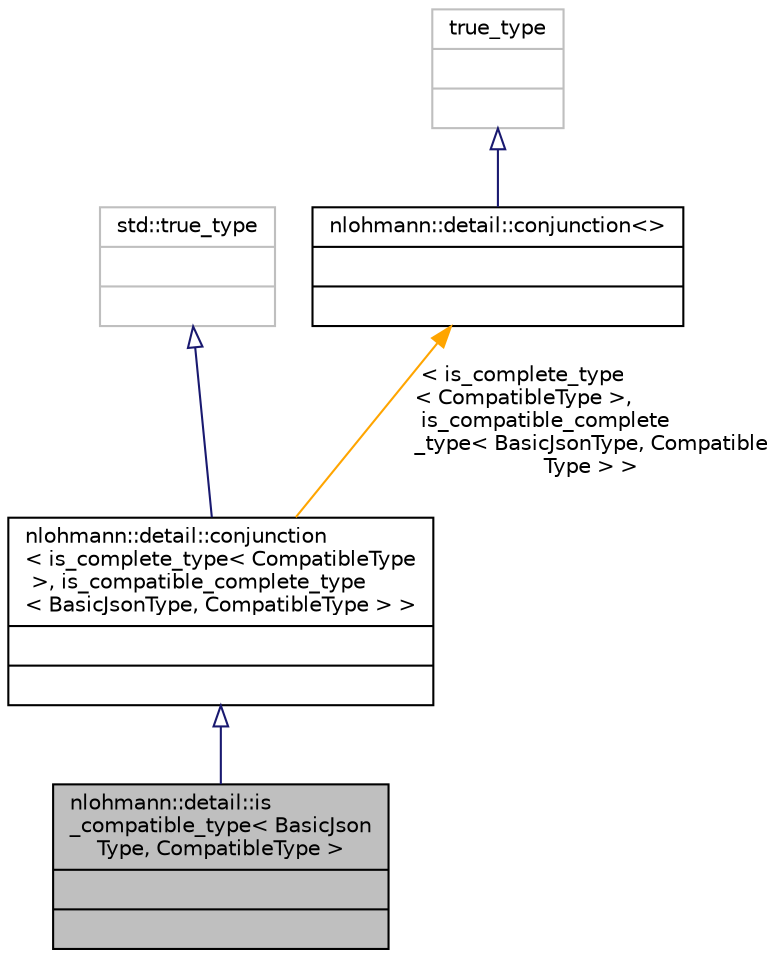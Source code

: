 digraph "nlohmann::detail::is_compatible_type&lt; BasicJsonType, CompatibleType &gt;"
{
 // INTERACTIVE_SVG=YES
  bgcolor="transparent";
  edge [fontname="Helvetica",fontsize="10",labelfontname="Helvetica",labelfontsize="10"];
  node [fontname="Helvetica",fontsize="10",shape=record];
  Node1 [label="{nlohmann::detail::is\l_compatible_type\< BasicJson\lType, CompatibleType \>\n||}",height=0.2,width=0.4,color="black", fillcolor="grey75", style="filled" fontcolor="black"];
  Node2 -> Node1 [dir="back",color="midnightblue",fontsize="10",style="solid",arrowtail="onormal",fontname="Helvetica"];
  Node2 [label="{nlohmann::detail::conjunction\l\< is_complete_type\< CompatibleType\l \>, is_compatible_complete_type\l\< BasicJsonType, CompatibleType \> \>\n||}",height=0.2,width=0.4,color="black",URL="$dd/dde/structnlohmann_1_1detail_1_1conjunction.html"];
  Node3 -> Node2 [dir="back",color="midnightblue",fontsize="10",style="solid",arrowtail="onormal",fontname="Helvetica"];
  Node3 [label="{std::true_type\n||}",height=0.2,width=0.4,color="grey75"];
  Node4 -> Node2 [dir="back",color="orange",fontsize="10",style="solid",label=" \< is_complete_type\l\< CompatibleType \>,\l is_compatible_complete\l_type\< BasicJsonType, Compatible\lType \> \>" ,fontname="Helvetica"];
  Node4 [label="{nlohmann::detail::conjunction\<\>\n||}",height=0.2,width=0.4,color="black",URL="$dd/dde/structnlohmann_1_1detail_1_1conjunction.html"];
  Node5 -> Node4 [dir="back",color="midnightblue",fontsize="10",style="solid",arrowtail="onormal",fontname="Helvetica"];
  Node5 [label="{true_type\n||}",height=0.2,width=0.4,color="grey75"];
}
